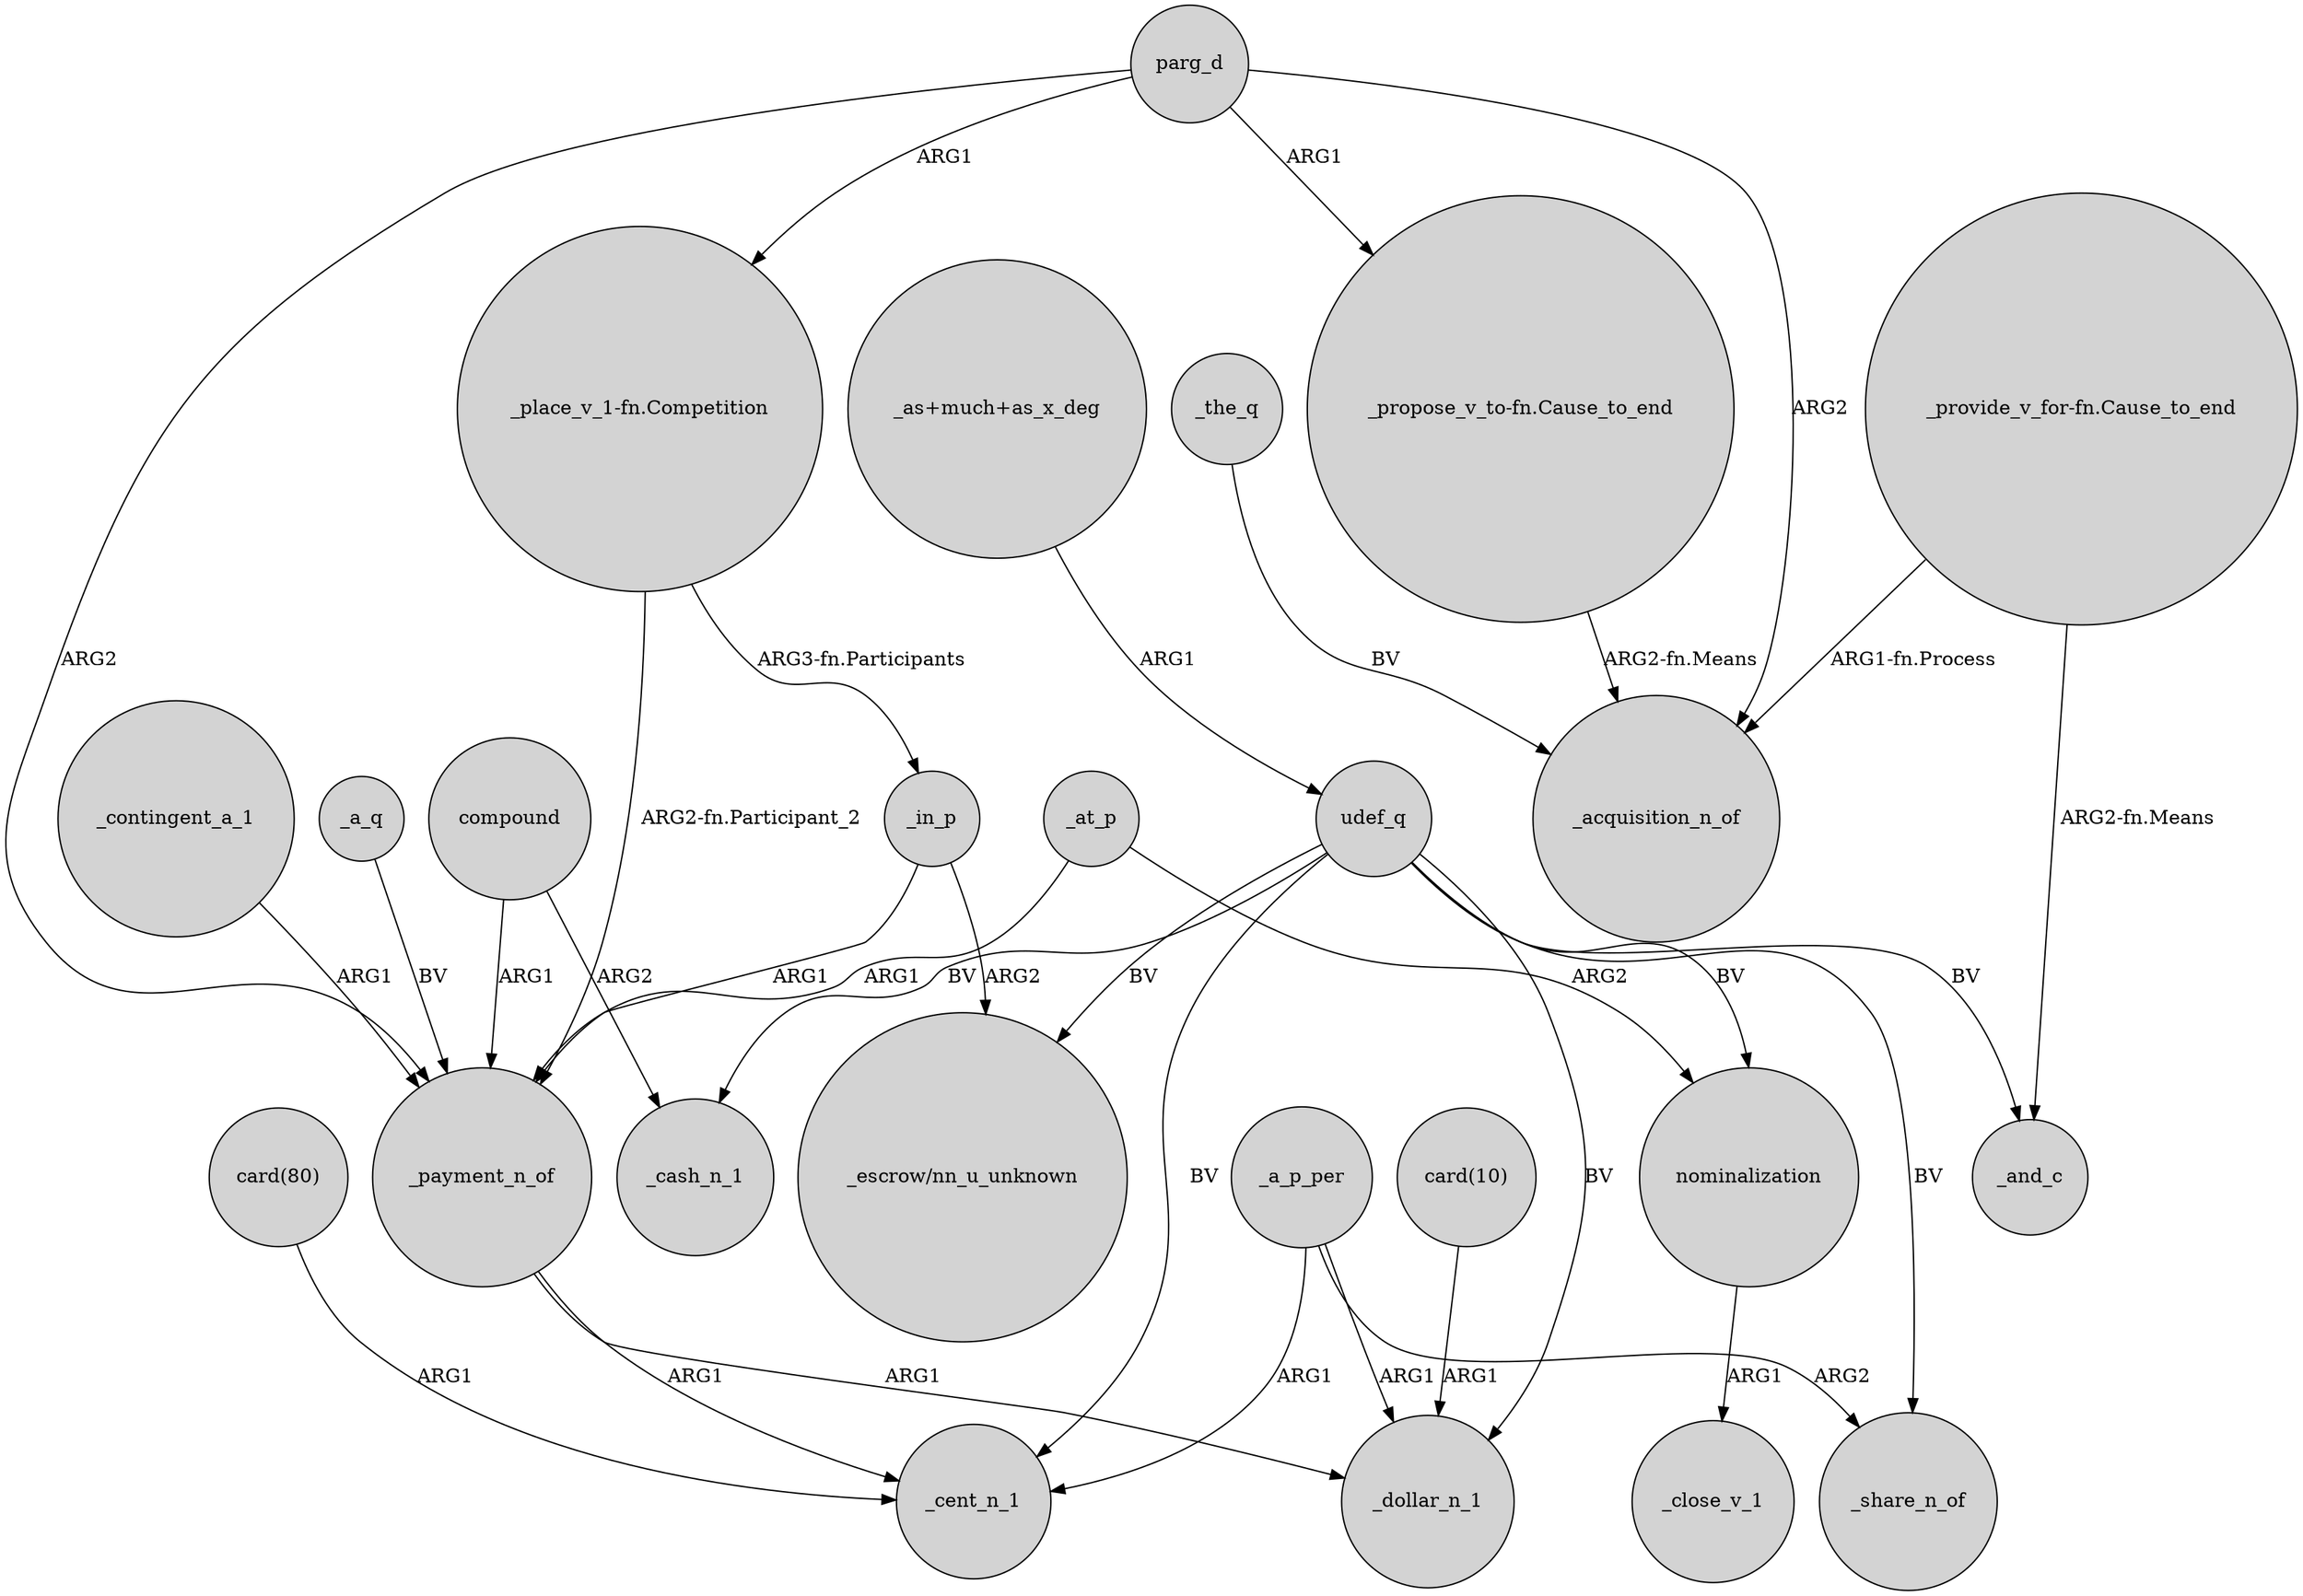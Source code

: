 digraph {
	node [shape=circle style=filled]
	udef_q -> _cash_n_1 [label=BV]
	"card(80)" -> _cent_n_1 [label=ARG1]
	"card(10)" -> _dollar_n_1 [label=ARG1]
	parg_d -> _payment_n_of [label=ARG2]
	_at_p -> nominalization [label=ARG2]
	compound -> _cash_n_1 [label=ARG2]
	parg_d -> _acquisition_n_of [label=ARG2]
	_a_p_per -> _cent_n_1 [label=ARG1]
	_a_q -> _payment_n_of [label=BV]
	udef_q -> nominalization [label=BV]
	_the_q -> _acquisition_n_of [label=BV]
	udef_q -> _and_c [label=BV]
	udef_q -> _cent_n_1 [label=BV]
	_at_p -> _payment_n_of [label=ARG1]
	parg_d -> "_propose_v_to-fn.Cause_to_end" [label=ARG1]
	_a_p_per -> _share_n_of [label=ARG2]
	"_propose_v_to-fn.Cause_to_end" -> _acquisition_n_of [label="ARG2-fn.Means"]
	nominalization -> _close_v_1 [label=ARG1]
	_in_p -> "_escrow/nn_u_unknown" [label=ARG2]
	"_provide_v_for-fn.Cause_to_end" -> _acquisition_n_of [label="ARG1-fn.Process"]
	udef_q -> _share_n_of [label=BV]
	parg_d -> "_place_v_1-fn.Competition" [label=ARG1]
	udef_q -> _dollar_n_1 [label=BV]
	"_provide_v_for-fn.Cause_to_end" -> _and_c [label="ARG2-fn.Means"]
	"_place_v_1-fn.Competition" -> _payment_n_of [label="ARG2-fn.Participant_2"]
	udef_q -> "_escrow/nn_u_unknown" [label=BV]
	"_place_v_1-fn.Competition" -> _in_p [label="ARG3-fn.Participants"]
	_a_p_per -> _dollar_n_1 [label=ARG1]
	_payment_n_of -> _dollar_n_1 [label=ARG1]
	"_as+much+as_x_deg" -> udef_q [label=ARG1]
	_contingent_a_1 -> _payment_n_of [label=ARG1]
	compound -> _payment_n_of [label=ARG1]
	_in_p -> _payment_n_of [label=ARG1]
	_payment_n_of -> _cent_n_1 [label=ARG1]
}
